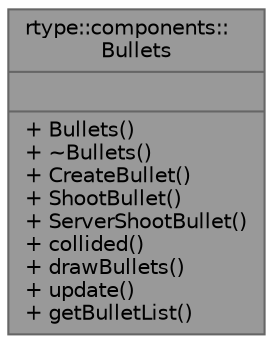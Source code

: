 digraph "rtype::components::Bullets"
{
 // LATEX_PDF_SIZE
  bgcolor="transparent";
  edge [fontname=Helvetica,fontsize=10,labelfontname=Helvetica,labelfontsize=10];
  node [fontname=Helvetica,fontsize=10,shape=box,height=0.2,width=0.4];
  Node1 [shape=record,label="{rtype::components::\lBullets\n||+ Bullets()\l+ ~Bullets()\l+ CreateBullet()\l+ ShootBullet()\l+ ServerShootBullet()\l+ collided()\l+ drawBullets()\l+ update()\l+ getBulletList()\l}",height=0.2,width=0.4,color="gray40", fillcolor="grey60", style="filled", fontcolor="black",tooltip="This class is the base class for all the bullets."];
}
